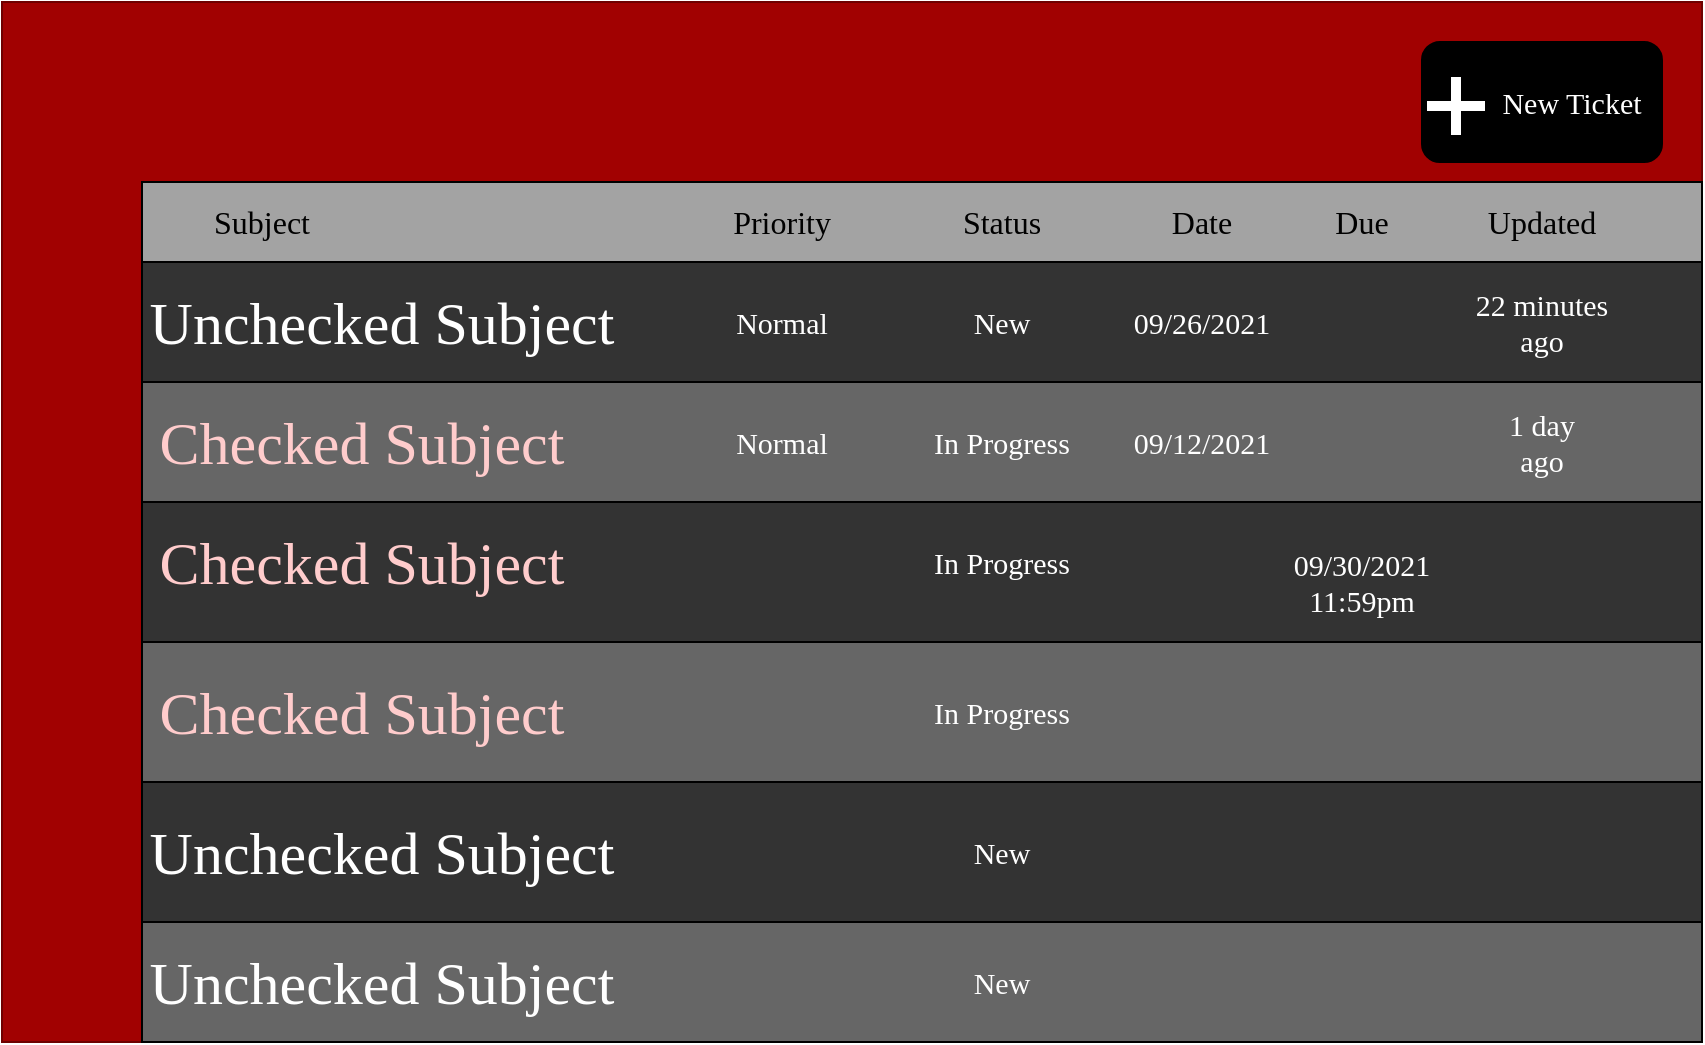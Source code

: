 <mxfile version="15.2.9" type="github">
  <diagram id="hiGkYWmm5E9R4qwjUONw" name="Page-1">
    <mxGraphModel dx="1043" dy="676" grid="1" gridSize="10" guides="1" tooltips="1" connect="1" arrows="1" fold="1" page="1" pageScale="1" pageWidth="850" pageHeight="1100" math="0" shadow="0">
      <root>
        <mxCell id="0" />
        <mxCell id="1" parent="0" />
        <mxCell id="d1VfaluYkr6sNcdr90rd-1" value="" style="rounded=0;whiteSpace=wrap;html=1;fillColor=#A10101;strokeColor=#6F0000;fontColor=#ffffff;" vertex="1" parent="1">
          <mxGeometry width="850" height="520" as="geometry" />
        </mxCell>
        <mxCell id="d1VfaluYkr6sNcdr90rd-3" value="" style="rounded=0;whiteSpace=wrap;html=1;fillColor=#000000;" vertex="1" parent="1">
          <mxGeometry x="70" y="90" width="780" height="430" as="geometry" />
        </mxCell>
        <mxCell id="d1VfaluYkr6sNcdr90rd-5" value="" style="rounded=0;whiteSpace=wrap;html=1;fontColor=#FFFFFF;fillColor=#A3A3A3;" vertex="1" parent="1">
          <mxGeometry x="70" y="90" width="780" height="40" as="geometry" />
        </mxCell>
        <mxCell id="d1VfaluYkr6sNcdr90rd-6" value="Subject" style="text;html=1;strokeColor=none;fillColor=none;align=center;verticalAlign=middle;whiteSpace=wrap;rounded=0;fontFamily=Times New Roman;fontColor=#000000;fontSize=16;" vertex="1" parent="1">
          <mxGeometry x="110" y="100" width="40" height="20" as="geometry" />
        </mxCell>
        <mxCell id="d1VfaluYkr6sNcdr90rd-7" value="Priority" style="text;html=1;strokeColor=none;fillColor=none;align=center;verticalAlign=middle;whiteSpace=wrap;rounded=0;fontFamily=Times New Roman;fontSize=16;fontColor=#000000;" vertex="1" parent="1">
          <mxGeometry x="370" y="100" width="40" height="20" as="geometry" />
        </mxCell>
        <mxCell id="d1VfaluYkr6sNcdr90rd-8" value="Status" style="text;html=1;strokeColor=none;fillColor=none;align=center;verticalAlign=middle;whiteSpace=wrap;rounded=0;fontFamily=Times New Roman;fontSize=16;fontColor=#000000;" vertex="1" parent="1">
          <mxGeometry x="480" y="100" width="40" height="20" as="geometry" />
        </mxCell>
        <mxCell id="d1VfaluYkr6sNcdr90rd-10" value="Date" style="text;html=1;strokeColor=none;fillColor=none;align=center;verticalAlign=middle;whiteSpace=wrap;rounded=0;fontFamily=Times New Roman;fontSize=16;fontColor=#000000;" vertex="1" parent="1">
          <mxGeometry x="580" y="100" width="40" height="20" as="geometry" />
        </mxCell>
        <mxCell id="d1VfaluYkr6sNcdr90rd-11" value="Due" style="text;html=1;strokeColor=none;fillColor=none;align=center;verticalAlign=middle;whiteSpace=wrap;rounded=0;fontFamily=Times New Roman;fontSize=16;fontColor=#000000;" vertex="1" parent="1">
          <mxGeometry x="660" y="100" width="40" height="20" as="geometry" />
        </mxCell>
        <mxCell id="d1VfaluYkr6sNcdr90rd-12" value="Updated" style="text;html=1;strokeColor=none;fillColor=none;align=center;verticalAlign=middle;whiteSpace=wrap;rounded=0;fontFamily=Times New Roman;fontSize=16;fontColor=#000000;" vertex="1" parent="1">
          <mxGeometry x="750" y="100" width="40" height="20" as="geometry" />
        </mxCell>
        <mxCell id="d1VfaluYkr6sNcdr90rd-21" value="" style="rounded=0;whiteSpace=wrap;html=1;fontFamily=Times New Roman;fontSize=30;fontColor=#FFFFFF;fillColor=#333333;" vertex="1" parent="1">
          <mxGeometry x="70" y="130" width="780" height="60" as="geometry" />
        </mxCell>
        <mxCell id="d1VfaluYkr6sNcdr90rd-19" value="Unchecked Subject" style="text;html=1;strokeColor=none;fillColor=none;align=center;verticalAlign=middle;whiteSpace=wrap;rounded=0;fontFamily=Times New Roman;fontSize=30;fontColor=#FFFFFF;" vertex="1" parent="1">
          <mxGeometry x="60" y="150" width="260" height="20" as="geometry" />
        </mxCell>
        <mxCell id="d1VfaluYkr6sNcdr90rd-22" value="Normal" style="text;html=1;strokeColor=none;fillColor=none;align=center;verticalAlign=middle;whiteSpace=wrap;rounded=0;fontFamily=Times New Roman;fontSize=15;fontColor=#FFFFFF;" vertex="1" parent="1">
          <mxGeometry x="370" y="150" width="40" height="20" as="geometry" />
        </mxCell>
        <mxCell id="d1VfaluYkr6sNcdr90rd-24" value="New" style="text;html=1;strokeColor=none;fillColor=none;align=center;verticalAlign=middle;whiteSpace=wrap;rounded=0;fontFamily=Times New Roman;fontSize=15;fontColor=#FFFFFF;" vertex="1" parent="1">
          <mxGeometry x="480" y="150" width="40" height="20" as="geometry" />
        </mxCell>
        <mxCell id="d1VfaluYkr6sNcdr90rd-25" value="09/26/2021" style="text;html=1;strokeColor=none;fillColor=none;align=center;verticalAlign=middle;whiteSpace=wrap;rounded=0;fontFamily=Times New Roman;fontSize=15;fontColor=#FFFFFF;" vertex="1" parent="1">
          <mxGeometry x="580" y="150" width="40" height="20" as="geometry" />
        </mxCell>
        <mxCell id="d1VfaluYkr6sNcdr90rd-26" value="22 minutes ago" style="text;html=1;strokeColor=none;fillColor=none;align=center;verticalAlign=middle;whiteSpace=wrap;rounded=0;fontFamily=Times New Roman;fontSize=15;fontColor=#FFFFFF;" vertex="1" parent="1">
          <mxGeometry x="735" y="150" width="70" height="20" as="geometry" />
        </mxCell>
        <mxCell id="d1VfaluYkr6sNcdr90rd-27" value="" style="rounded=0;whiteSpace=wrap;html=1;fontFamily=Times New Roman;fontSize=30;fontColor=#FFFFFF;fillColor=#666666;" vertex="1" parent="1">
          <mxGeometry x="70" y="190" width="780" height="60" as="geometry" />
        </mxCell>
        <mxCell id="d1VfaluYkr6sNcdr90rd-28" value="Checked Subject" style="text;html=1;strokeColor=none;fillColor=none;align=center;verticalAlign=middle;whiteSpace=wrap;rounded=0;fontFamily=Times New Roman;fontSize=30;fontColor=#FFCCCC;" vertex="1" parent="1">
          <mxGeometry x="60" y="210" width="240" height="20" as="geometry" />
        </mxCell>
        <mxCell id="d1VfaluYkr6sNcdr90rd-29" value="Normal" style="text;html=1;strokeColor=none;fillColor=none;align=center;verticalAlign=middle;whiteSpace=wrap;rounded=0;fontFamily=Times New Roman;fontSize=15;fontColor=#FFFFFF;" vertex="1" parent="1">
          <mxGeometry x="370" y="210" width="40" height="20" as="geometry" />
        </mxCell>
        <mxCell id="d1VfaluYkr6sNcdr90rd-30" value="In Progress" style="text;html=1;strokeColor=none;fillColor=none;align=center;verticalAlign=middle;whiteSpace=wrap;rounded=0;fontFamily=Times New Roman;fontSize=15;fontColor=#FFFFFF;" vertex="1" parent="1">
          <mxGeometry x="465" y="210" width="70" height="20" as="geometry" />
        </mxCell>
        <mxCell id="d1VfaluYkr6sNcdr90rd-31" value="09/12/2021" style="text;html=1;strokeColor=none;fillColor=none;align=center;verticalAlign=middle;whiteSpace=wrap;rounded=0;fontFamily=Times New Roman;fontSize=15;fontColor=#FFFFFF;" vertex="1" parent="1">
          <mxGeometry x="580" y="210" width="40" height="20" as="geometry" />
        </mxCell>
        <mxCell id="d1VfaluYkr6sNcdr90rd-32" value="1 day ago" style="text;html=1;strokeColor=none;fillColor=none;align=center;verticalAlign=middle;whiteSpace=wrap;rounded=0;fontFamily=Times New Roman;fontSize=15;fontColor=#FFFFFF;" vertex="1" parent="1">
          <mxGeometry x="750" y="210" width="40" height="20" as="geometry" />
        </mxCell>
        <mxCell id="d1VfaluYkr6sNcdr90rd-33" value="" style="rounded=0;whiteSpace=wrap;html=1;fontFamily=Times New Roman;fontSize=30;fontColor=#FFFFFF;fillColor=#333333;" vertex="1" parent="1">
          <mxGeometry x="70" y="250" width="780" height="80" as="geometry" />
        </mxCell>
        <mxCell id="d1VfaluYkr6sNcdr90rd-34" value="" style="rounded=0;whiteSpace=wrap;html=1;fontFamily=Times New Roman;fontSize=30;fontColor=#FFFFFF;fillColor=#666666;" vertex="1" parent="1">
          <mxGeometry x="70" y="320" width="780" height="70" as="geometry" />
        </mxCell>
        <mxCell id="d1VfaluYkr6sNcdr90rd-35" value="" style="rounded=0;whiteSpace=wrap;html=1;fontFamily=Times New Roman;fontSize=30;fontColor=#FFFFFF;fillColor=#333333;" vertex="1" parent="1">
          <mxGeometry x="70" y="390" width="780" height="70" as="geometry" />
        </mxCell>
        <mxCell id="d1VfaluYkr6sNcdr90rd-36" value="" style="rounded=0;whiteSpace=wrap;html=1;fontFamily=Times New Roman;fontSize=30;fontColor=#FFFFFF;fillColor=#666666;" vertex="1" parent="1">
          <mxGeometry x="70" y="460" width="780" height="60" as="geometry" />
        </mxCell>
        <mxCell id="d1VfaluYkr6sNcdr90rd-37" value="Checked Subject" style="text;html=1;strokeColor=none;fillColor=none;align=center;verticalAlign=middle;whiteSpace=wrap;rounded=0;fontFamily=Times New Roman;fontSize=30;fontColor=#FFCCCC;" vertex="1" parent="1">
          <mxGeometry x="60" y="270" width="240" height="20" as="geometry" />
        </mxCell>
        <mxCell id="d1VfaluYkr6sNcdr90rd-38" value="Checked Subject" style="text;html=1;strokeColor=none;fillColor=none;align=center;verticalAlign=middle;whiteSpace=wrap;rounded=0;fontFamily=Times New Roman;fontSize=30;fontColor=#FFCCCC;" vertex="1" parent="1">
          <mxGeometry x="60" y="345" width="240" height="20" as="geometry" />
        </mxCell>
        <mxCell id="d1VfaluYkr6sNcdr90rd-39" value="Unchecked Subject" style="text;html=1;strokeColor=none;fillColor=none;align=center;verticalAlign=middle;whiteSpace=wrap;rounded=0;fontFamily=Times New Roman;fontSize=30;fontColor=#FFFFFF;" vertex="1" parent="1">
          <mxGeometry x="60" y="415" width="260" height="20" as="geometry" />
        </mxCell>
        <mxCell id="d1VfaluYkr6sNcdr90rd-40" value="Unchecked Subject" style="text;html=1;strokeColor=none;fillColor=none;align=center;verticalAlign=middle;whiteSpace=wrap;rounded=0;fontFamily=Times New Roman;fontSize=30;fontColor=#FFFFFF;" vertex="1" parent="1">
          <mxGeometry x="60" y="480" width="260" height="20" as="geometry" />
        </mxCell>
        <mxCell id="d1VfaluYkr6sNcdr90rd-41" value="In Progress" style="text;html=1;strokeColor=none;fillColor=none;align=center;verticalAlign=middle;whiteSpace=wrap;rounded=0;fontFamily=Times New Roman;fontSize=15;fontColor=#FFFFFF;" vertex="1" parent="1">
          <mxGeometry x="465" y="270" width="70" height="20" as="geometry" />
        </mxCell>
        <mxCell id="d1VfaluYkr6sNcdr90rd-42" value="In Progress" style="text;html=1;strokeColor=none;fillColor=none;align=center;verticalAlign=middle;whiteSpace=wrap;rounded=0;fontFamily=Times New Roman;fontSize=15;fontColor=#FFFFFF;" vertex="1" parent="1">
          <mxGeometry x="465" y="345" width="70" height="20" as="geometry" />
        </mxCell>
        <mxCell id="d1VfaluYkr6sNcdr90rd-43" value="New" style="text;html=1;strokeColor=none;fillColor=none;align=center;verticalAlign=middle;whiteSpace=wrap;rounded=0;fontFamily=Times New Roman;fontSize=15;fontColor=#FFFFFF;" vertex="1" parent="1">
          <mxGeometry x="480" y="415" width="40" height="20" as="geometry" />
        </mxCell>
        <mxCell id="d1VfaluYkr6sNcdr90rd-44" value="New" style="text;html=1;strokeColor=none;fillColor=none;align=center;verticalAlign=middle;whiteSpace=wrap;rounded=0;fontFamily=Times New Roman;fontSize=15;fontColor=#FFFFFF;" vertex="1" parent="1">
          <mxGeometry x="480" y="480" width="40" height="20" as="geometry" />
        </mxCell>
        <mxCell id="d1VfaluYkr6sNcdr90rd-45" value="09/30/2021&lt;br&gt;11:59pm" style="text;html=1;strokeColor=none;fillColor=none;align=center;verticalAlign=middle;whiteSpace=wrap;rounded=0;fontFamily=Times New Roman;fontSize=15;fontColor=#FFFFFF;" vertex="1" parent="1">
          <mxGeometry x="660" y="280" width="40" height="20" as="geometry" />
        </mxCell>
        <mxCell id="d1VfaluYkr6sNcdr90rd-46" value="" style="rounded=1;whiteSpace=wrap;html=1;fontFamily=Times New Roman;fontSize=15;fontColor=#FFFFFF;fillColor=#000000;" vertex="1" parent="1">
          <mxGeometry x="710" y="20" width="120" height="60" as="geometry" />
        </mxCell>
        <mxCell id="d1VfaluYkr6sNcdr90rd-47" value="New Ticket" style="text;html=1;strokeColor=none;fillColor=none;align=center;verticalAlign=middle;whiteSpace=wrap;rounded=0;fontFamily=Times New Roman;fontSize=15;fontColor=#FFFFFF;" vertex="1" parent="1">
          <mxGeometry x="740" y="40" width="90" height="20" as="geometry" />
        </mxCell>
        <mxCell id="d1VfaluYkr6sNcdr90rd-48" value="" style="shape=cross;whiteSpace=wrap;html=1;fontFamily=Times New Roman;fontSize=15;" vertex="1" parent="1">
          <mxGeometry x="712" y="37" width="30" height="30" as="geometry" />
        </mxCell>
      </root>
    </mxGraphModel>
  </diagram>
</mxfile>
